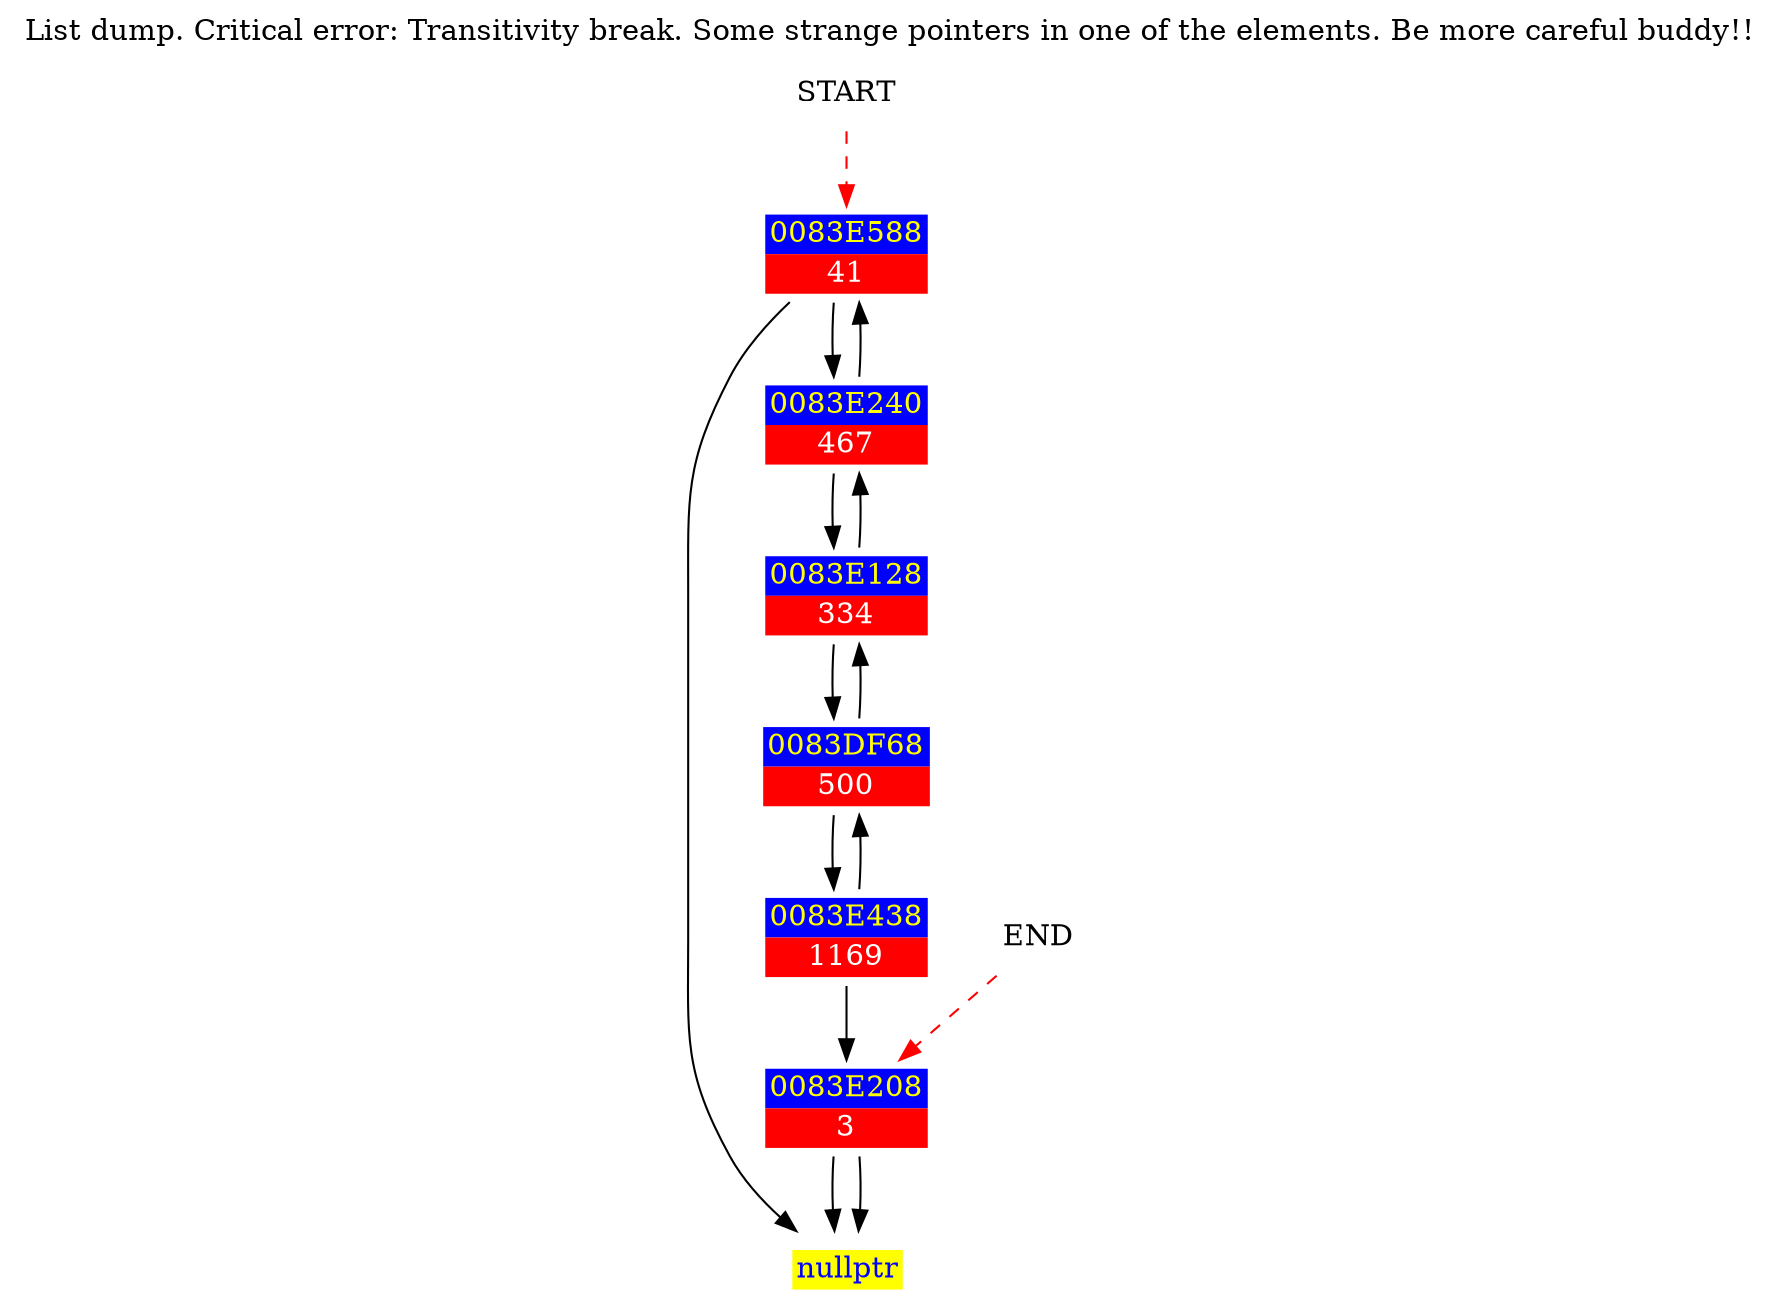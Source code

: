 digraph D {
	label = "List dump. Critical error: Transitivity break. Some strange pointers in one of the elements. Be more careful buddy!!";
	labelloc = "t";
	START [shape=plaintext label="START"];
	END [shape=plaintext label="END"];
	START -> nd_0083E588 [style=dashed color=red];
	END -> nd_0083E208  [style=dashed color=red];

	nd_00000000 [shape = plaintext label=<<table border="0" cellborder="0" cellspacing="0"><tr><td bgcolor="yellow"><font color="blue">nullptr</font></td></tr></table>>];

	nd_0083E588 [shape = plaintext label=<<table border="0" cellborder="0" cellspacing="0"><tr><td bgcolor="blue"><font color="yellow">0083E588</font></td></tr><tr><td bgcolor="red"><font color="white">41</font></td></tr></table>>];
	nd_0083E588->nd_00000000;
	nd_0083E588->nd_0083E240;

	nd_0083E240 [shape = plaintext label=<<table border="0" cellborder="0" cellspacing="0"><tr><td bgcolor="blue"><font color="yellow">0083E240</font></td></tr><tr><td bgcolor="red"><font color="white">467</font></td></tr></table>>];
	nd_0083E240->nd_0083E588;
	nd_0083E240->nd_0083E128;

	nd_0083E128 [shape = plaintext label=<<table border="0" cellborder="0" cellspacing="0"><tr><td bgcolor="blue"><font color="yellow">0083E128</font></td></tr><tr><td bgcolor="red"><font color="white">334</font></td></tr></table>>];
	nd_0083E128->nd_0083E240;
	nd_0083E128->nd_0083DF68;

	nd_0083DF68 [shape = plaintext label=<<table border="0" cellborder="0" cellspacing="0"><tr><td bgcolor="blue"><font color="yellow">0083DF68</font></td></tr><tr><td bgcolor="red"><font color="white">500</font></td></tr></table>>];
	nd_0083DF68->nd_0083E128;
	nd_0083DF68->nd_0083E438;

	nd_0083E438 [shape = plaintext label=<<table border="0" cellborder="0" cellspacing="0"><tr><td bgcolor="blue"><font color="yellow">0083E438</font></td></tr><tr><td bgcolor="red"><font color="white">1169</font></td></tr></table>>];
	nd_0083E438->nd_0083DF68;
	nd_0083E438->nd_0083E208;

	nd_0083E208 [shape = plaintext label=<<table border="0" cellborder="0" cellspacing="0"><tr><td bgcolor="blue"><font color="yellow">0083E208</font></td></tr><tr><td bgcolor="red"><font color="white">3</font></td></tr></table>>];
	nd_0083E208->nd_00000000;
	nd_0083E208->nd_00000000;

}